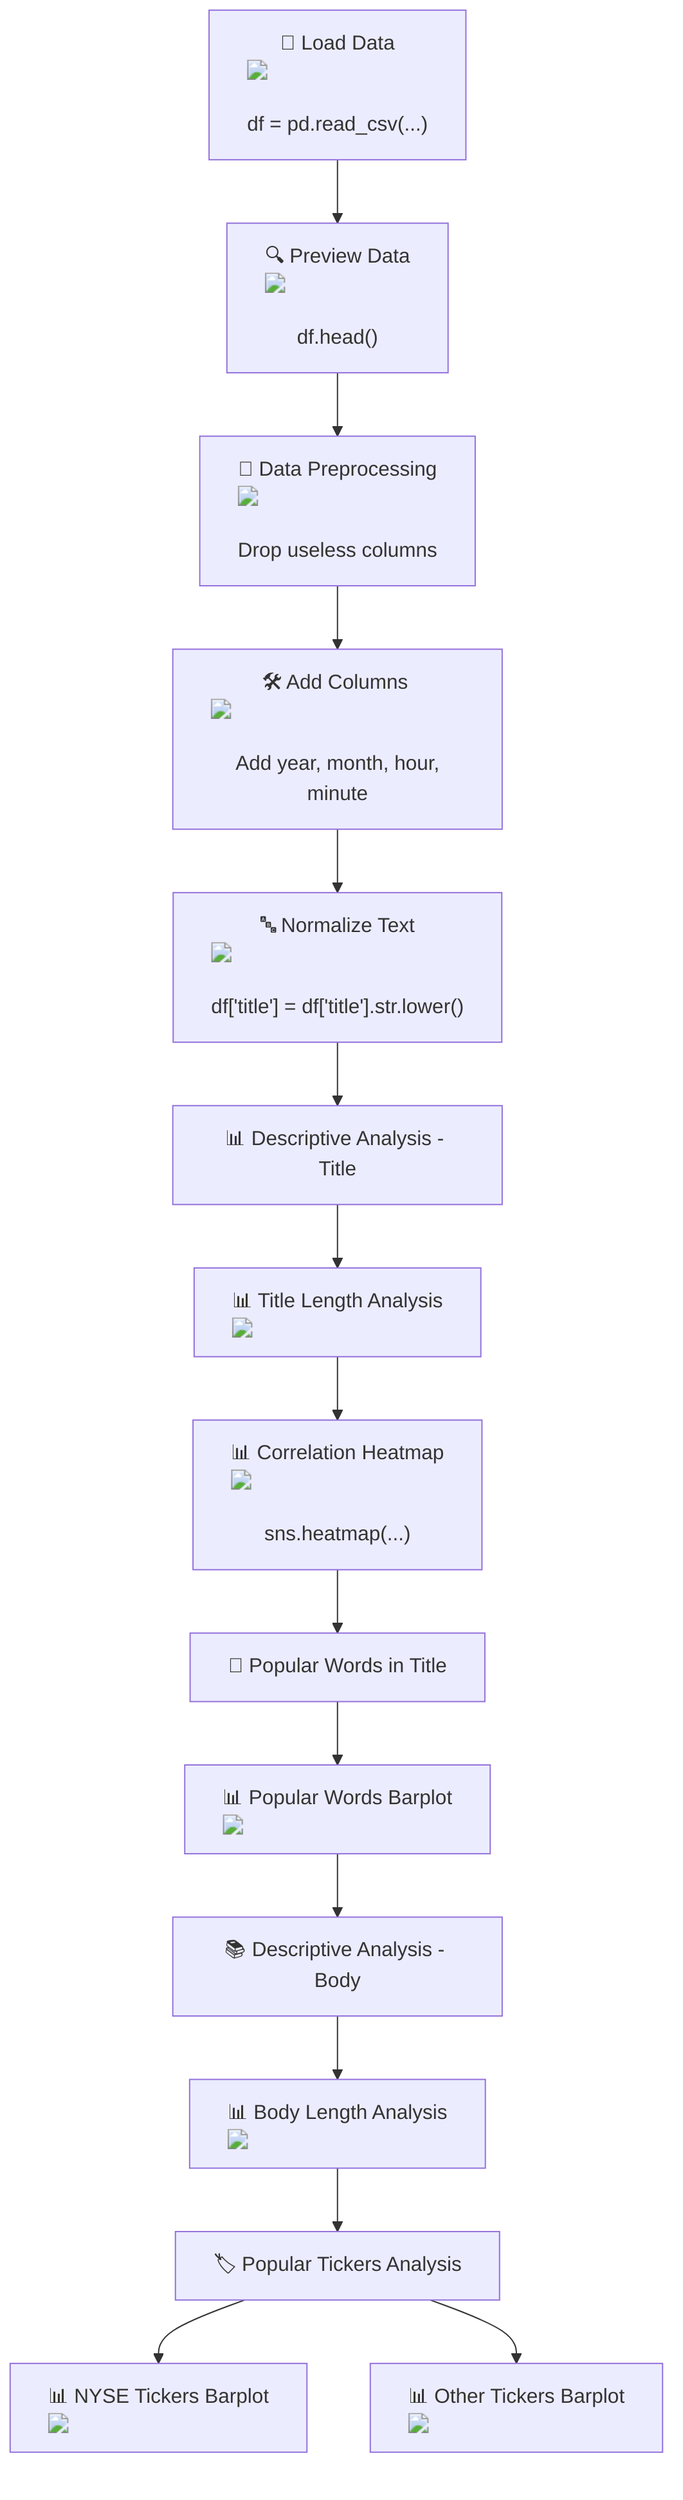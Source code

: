 graph TD;
    A["📂 Load Data <img src='file.svg' /> <br/> df = pd.read_csv(...)"] --> B["🔍 Preview Data <img src='table.svg' /> <br/> df.head()"];
    B --> C["🚮 Data Preprocessing <img src='column_split.svg' /> <br/> Drop useless columns"];
    C --> D["🛠️ Add Columns <img src='column_split.svg' /> <br/> Add year, month, hour, minute"];
    D --> E["🔤 Normalize Text <img src='column_split.svg' /> <br/> df['title'] = df['title'].str.lower()"];
    E --> F["📊 Descriptive Analysis - Title"];
    F --> G["📊 Title Length Analysis <img src='hist_template.svg' />"];
    G --> H["📊 Correlation Heatmap <img src='heatmap_template.svg' /> <br/> sns.heatmap(...)"];
    H --> I["🔡 Popular Words in Title"];
    I --> J["📊 Popular Words Barplot <img src='barplot_template.svg' />"];
    J --> K["📚 Descriptive Analysis - Body"];
    K --> L["📊 Body Length Analysis <img src='hist_template.svg' />"];
    L --> M["🏷️ Popular Tickers Analysis"];
    M --> N["📊 NYSE Tickers Barplot <img src='barplot_template.svg' />"];
    M --> O["📊 Other Tickers Barplot <img src='barplot_template.svg' />"];